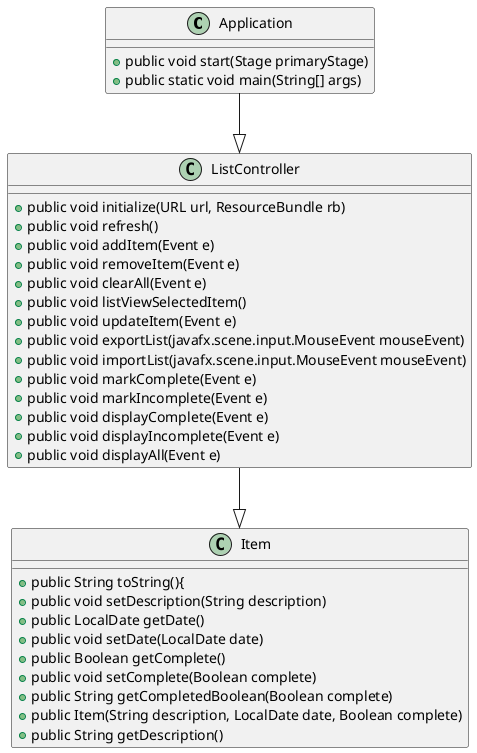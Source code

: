 @startuml
'https://plantuml.com/class-diagram

class Application {
+ public void start(Stage primaryStage)
+ public static void main(String[] args)
}
class Item{
+ public String toString(){
+ public void setDescription(String description)
+ public LocalDate getDate()
+ public void setDate(LocalDate date)
+ public Boolean getComplete()
+ public void setComplete(Boolean complete)
+ public String getCompletedBoolean(Boolean complete)
+ public Item(String description, LocalDate date, Boolean complete)
+ public String getDescription()
}
class ListController {
+ public void initialize(URL url, ResourceBundle rb)
+ public void refresh()
+ public void addItem(Event e)
+ public void removeItem(Event e)
+ public void clearAll(Event e)
+ public void listViewSelectedItem()
+ public void updateItem(Event e)
+ public void exportList(javafx.scene.input.MouseEvent mouseEvent)
+ public void importList(javafx.scene.input.MouseEvent mouseEvent)
+ public void markComplete(Event e)
+ public void markIncomplete(Event e)
+ public void displayComplete(Event e)
+ public void displayIncomplete(Event e)
+ public void displayAll(Event e)
}


Application --|> ListController
ListController --|> Item

@enduml